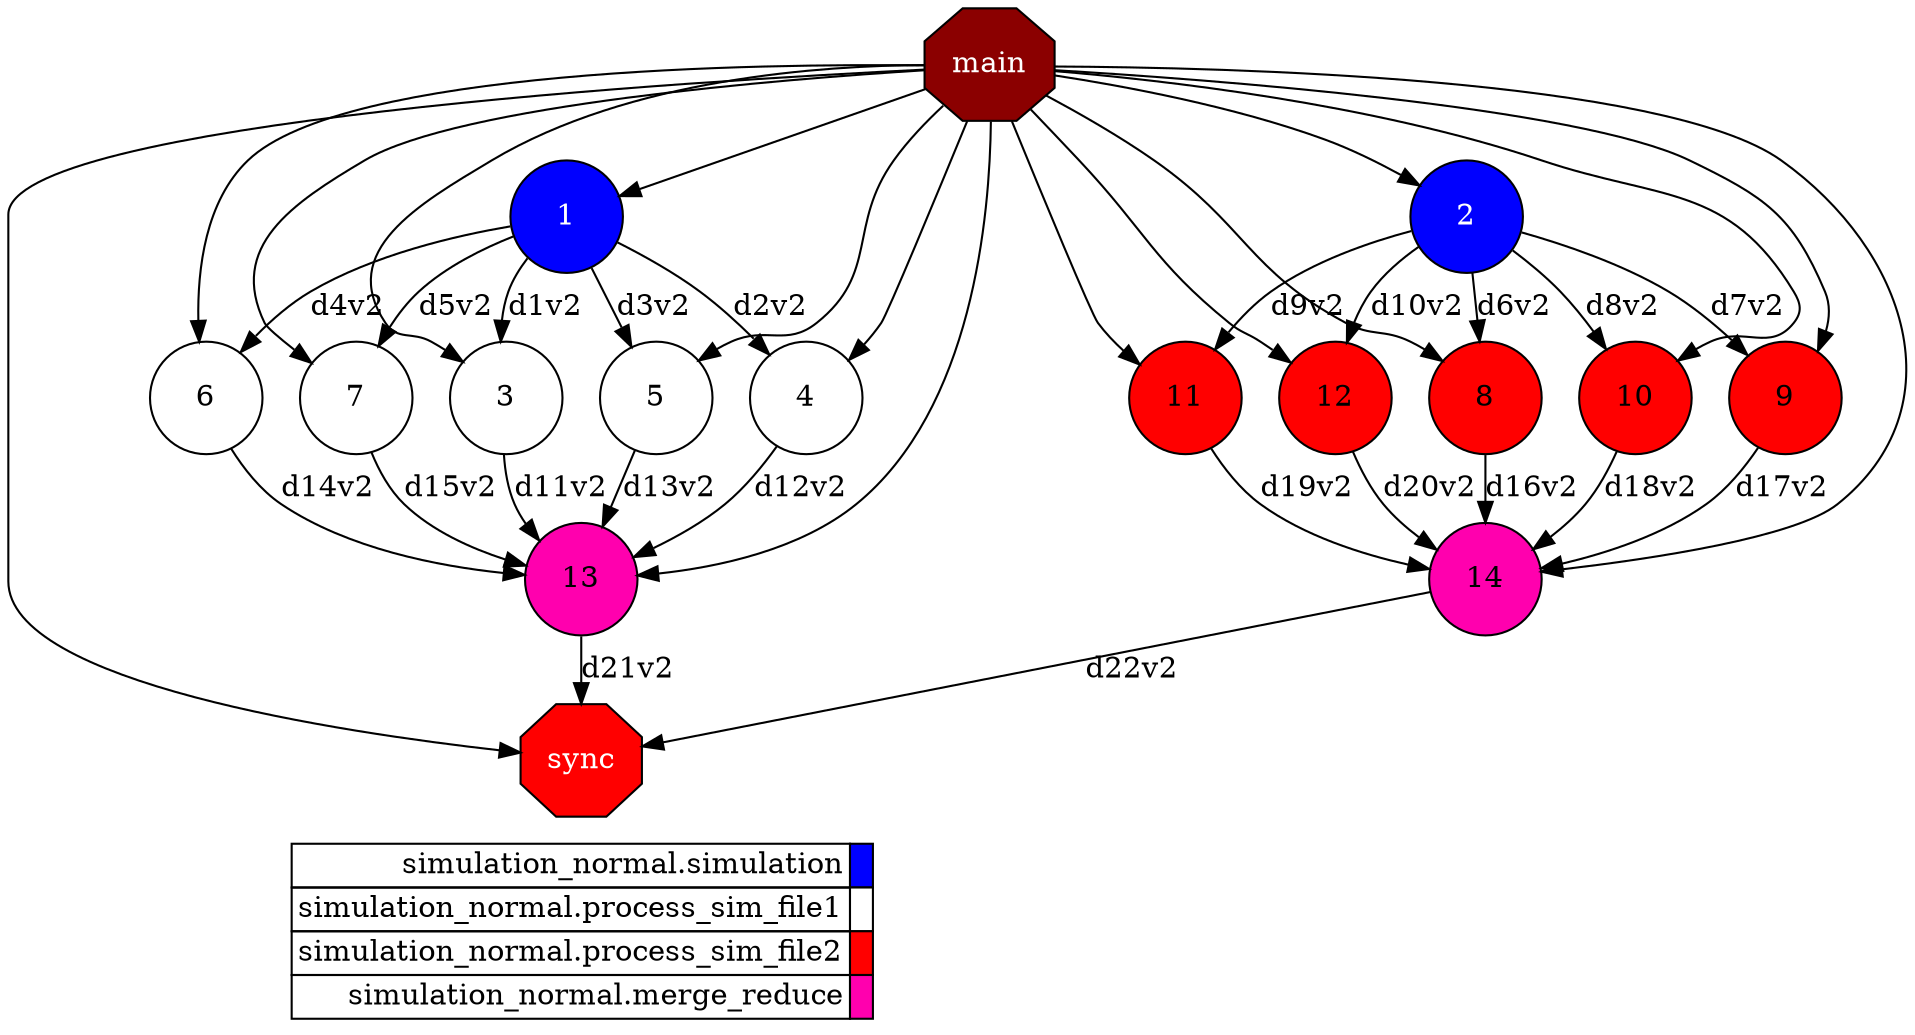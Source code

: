 digraph {
  rankdir=TB;
  labeljust="l";
  compound= true;
  subgraph dependence_graph {
    ranksep=0.20;
    node[height=0.75];

Synchro0[label="main", shape=octagon, style=filled fillcolor="#8B0000" fontcolor="#FFFFFF"];
1[shape=circle, style=filled fillcolor="#0000ff" fontcolor="#ffffff"];
Synchro0 -> 1;
2[shape=circle, style=filled fillcolor="#0000ff" fontcolor="#ffffff"];
Synchro0 -> 2;
3[shape=circle, style=filled fillcolor="#ffffff" fontcolor="#000000"];
1 -> 3 [label="d1v2"];
Synchro0 -> 3;
4[shape=circle, style=filled fillcolor="#ffffff" fontcolor="#000000"];
1 -> 4 [label="d2v2"];
Synchro0 -> 4;
5[shape=circle, style=filled fillcolor="#ffffff" fontcolor="#000000"];
1 -> 5 [label="d3v2"];
Synchro0 -> 5;
6[shape=circle, style=filled fillcolor="#ffffff" fontcolor="#000000"];
1 -> 6 [label="d4v2"];
Synchro0 -> 6;
7[shape=circle, style=filled fillcolor="#ffffff" fontcolor="#000000"];
1 -> 7 [label="d5v2"];
Synchro0 -> 7;
8[shape=circle, style=filled fillcolor="#ff0000" fontcolor="#000000"];
2 -> 8 [label="d6v2"];
Synchro0 -> 8;
9[shape=circle, style=filled fillcolor="#ff0000" fontcolor="#000000"];
2 -> 9 [label="d7v2"];
Synchro0 -> 9;
10[shape=circle, style=filled fillcolor="#ff0000" fontcolor="#000000"];
2 -> 10 [label="d8v2"];
Synchro0 -> 10;
11[shape=circle, style=filled fillcolor="#ff0000" fontcolor="#000000"];
2 -> 11 [label="d9v2"];
Synchro0 -> 11;
12[shape=circle, style=filled fillcolor="#ff0000" fontcolor="#000000"];
2 -> 12 [label="d10v2"];
Synchro0 -> 12;
13[shape=circle, style=filled fillcolor="#ff00ae" fontcolor="#000000"];
Synchro0 -> 13;
3 -> 13 [label="d11v2"];
4 -> 13 [label="d12v2"];
5 -> 13 [label="d13v2"];
6 -> 13 [label="d14v2"];
7 -> 13 [label="d15v2"];
14[shape=circle, style=filled fillcolor="#ff00ae" fontcolor="#000000"];
Synchro0 -> 14;
8 -> 14 [label="d16v2"];
9 -> 14 [label="d17v2"];
10 -> 14 [label="d18v2"];
11 -> 14 [label="d19v2"];
12 -> 14 [label="d20v2"];
Synchro1[label="sync", shape=octagon, style=filled fillcolor="#ff0000" fontcolor="#FFFFFF"];
Synchro0 -> Synchro1;
13 -> Synchro1 [label="d21v2"];
14 -> Synchro1 [label="d22v2"];  }
  subgraph legend {
    rank=sink;
    node [shape=plaintext, height=0.75];
    ranksep=0.20;
    label = "Legend";
    key [label=<
      <table border="0" cellpadding="2" cellspacing="0" cellborder="1">
<tr>
<td align="right">simulation_normal.simulation</td>
<td bgcolor="#0000ff">&nbsp;</td>
</tr>
<tr>
<td align="right">simulation_normal.process_sim_file1</td>
<td bgcolor="#ffffff">&nbsp;</td>
</tr>
<tr>
<td align="right">simulation_normal.process_sim_file2</td>
<td bgcolor="#ff0000">&nbsp;</td>
</tr>
<tr>
<td align="right">simulation_normal.merge_reduce</td>
<td bgcolor="#ff00ae">&nbsp;</td>
</tr>
      </table>
    >]
  }
}
